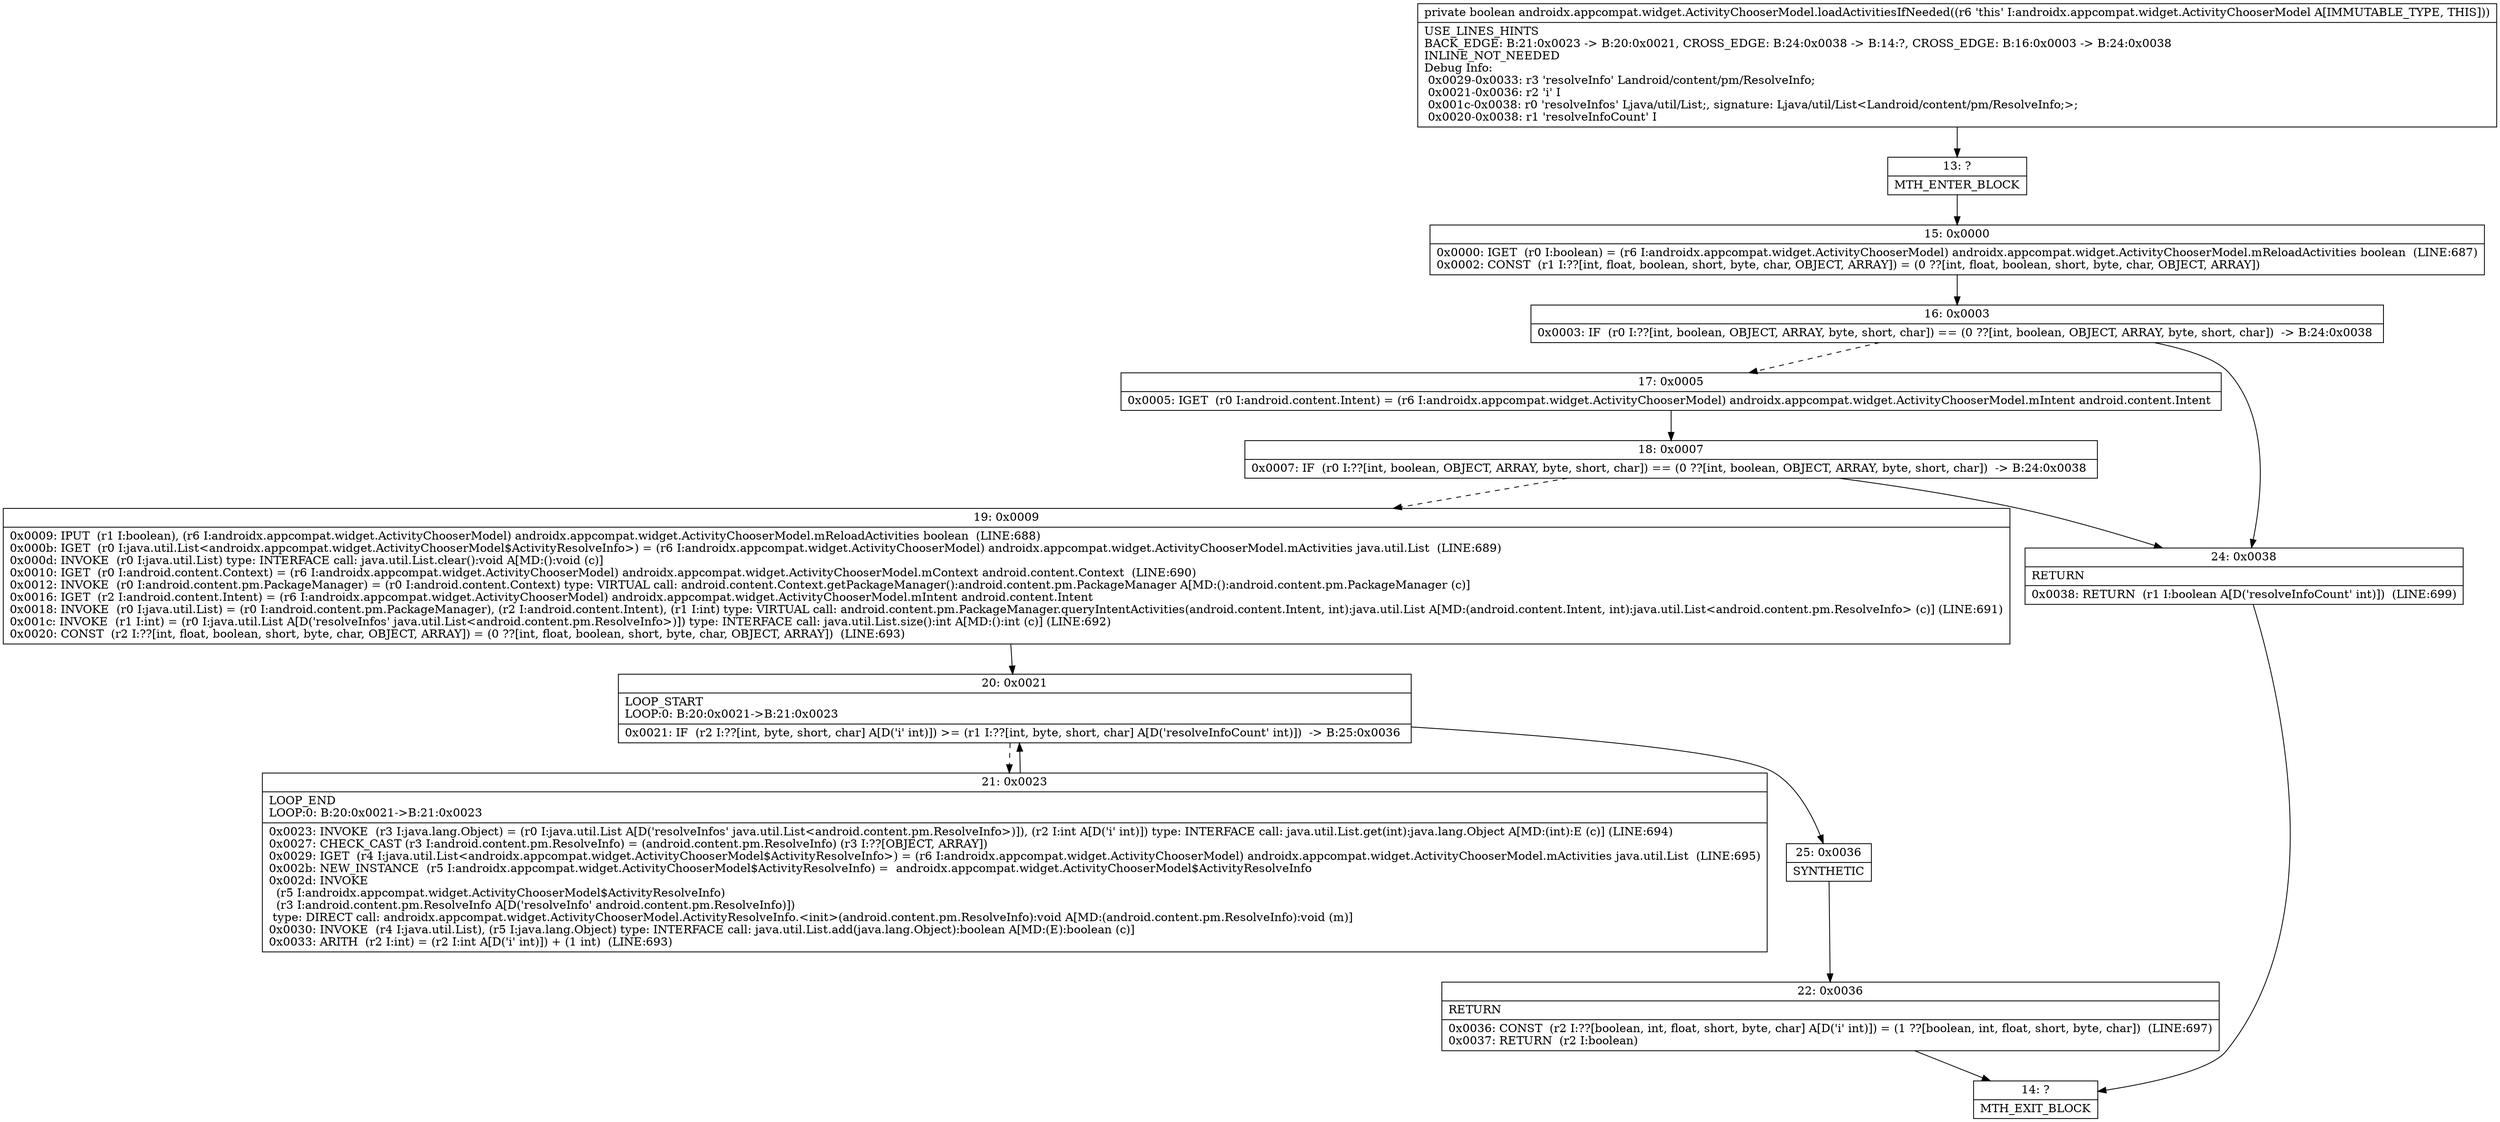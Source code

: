 digraph "CFG forandroidx.appcompat.widget.ActivityChooserModel.loadActivitiesIfNeeded()Z" {
Node_13 [shape=record,label="{13\:\ ?|MTH_ENTER_BLOCK\l}"];
Node_15 [shape=record,label="{15\:\ 0x0000|0x0000: IGET  (r0 I:boolean) = (r6 I:androidx.appcompat.widget.ActivityChooserModel) androidx.appcompat.widget.ActivityChooserModel.mReloadActivities boolean  (LINE:687)\l0x0002: CONST  (r1 I:??[int, float, boolean, short, byte, char, OBJECT, ARRAY]) = (0 ??[int, float, boolean, short, byte, char, OBJECT, ARRAY]) \l}"];
Node_16 [shape=record,label="{16\:\ 0x0003|0x0003: IF  (r0 I:??[int, boolean, OBJECT, ARRAY, byte, short, char]) == (0 ??[int, boolean, OBJECT, ARRAY, byte, short, char])  \-\> B:24:0x0038 \l}"];
Node_17 [shape=record,label="{17\:\ 0x0005|0x0005: IGET  (r0 I:android.content.Intent) = (r6 I:androidx.appcompat.widget.ActivityChooserModel) androidx.appcompat.widget.ActivityChooserModel.mIntent android.content.Intent \l}"];
Node_18 [shape=record,label="{18\:\ 0x0007|0x0007: IF  (r0 I:??[int, boolean, OBJECT, ARRAY, byte, short, char]) == (0 ??[int, boolean, OBJECT, ARRAY, byte, short, char])  \-\> B:24:0x0038 \l}"];
Node_19 [shape=record,label="{19\:\ 0x0009|0x0009: IPUT  (r1 I:boolean), (r6 I:androidx.appcompat.widget.ActivityChooserModel) androidx.appcompat.widget.ActivityChooserModel.mReloadActivities boolean  (LINE:688)\l0x000b: IGET  (r0 I:java.util.List\<androidx.appcompat.widget.ActivityChooserModel$ActivityResolveInfo\>) = (r6 I:androidx.appcompat.widget.ActivityChooserModel) androidx.appcompat.widget.ActivityChooserModel.mActivities java.util.List  (LINE:689)\l0x000d: INVOKE  (r0 I:java.util.List) type: INTERFACE call: java.util.List.clear():void A[MD:():void (c)]\l0x0010: IGET  (r0 I:android.content.Context) = (r6 I:androidx.appcompat.widget.ActivityChooserModel) androidx.appcompat.widget.ActivityChooserModel.mContext android.content.Context  (LINE:690)\l0x0012: INVOKE  (r0 I:android.content.pm.PackageManager) = (r0 I:android.content.Context) type: VIRTUAL call: android.content.Context.getPackageManager():android.content.pm.PackageManager A[MD:():android.content.pm.PackageManager (c)]\l0x0016: IGET  (r2 I:android.content.Intent) = (r6 I:androidx.appcompat.widget.ActivityChooserModel) androidx.appcompat.widget.ActivityChooserModel.mIntent android.content.Intent \l0x0018: INVOKE  (r0 I:java.util.List) = (r0 I:android.content.pm.PackageManager), (r2 I:android.content.Intent), (r1 I:int) type: VIRTUAL call: android.content.pm.PackageManager.queryIntentActivities(android.content.Intent, int):java.util.List A[MD:(android.content.Intent, int):java.util.List\<android.content.pm.ResolveInfo\> (c)] (LINE:691)\l0x001c: INVOKE  (r1 I:int) = (r0 I:java.util.List A[D('resolveInfos' java.util.List\<android.content.pm.ResolveInfo\>)]) type: INTERFACE call: java.util.List.size():int A[MD:():int (c)] (LINE:692)\l0x0020: CONST  (r2 I:??[int, float, boolean, short, byte, char, OBJECT, ARRAY]) = (0 ??[int, float, boolean, short, byte, char, OBJECT, ARRAY])  (LINE:693)\l}"];
Node_20 [shape=record,label="{20\:\ 0x0021|LOOP_START\lLOOP:0: B:20:0x0021\-\>B:21:0x0023\l|0x0021: IF  (r2 I:??[int, byte, short, char] A[D('i' int)]) \>= (r1 I:??[int, byte, short, char] A[D('resolveInfoCount' int)])  \-\> B:25:0x0036 \l}"];
Node_21 [shape=record,label="{21\:\ 0x0023|LOOP_END\lLOOP:0: B:20:0x0021\-\>B:21:0x0023\l|0x0023: INVOKE  (r3 I:java.lang.Object) = (r0 I:java.util.List A[D('resolveInfos' java.util.List\<android.content.pm.ResolveInfo\>)]), (r2 I:int A[D('i' int)]) type: INTERFACE call: java.util.List.get(int):java.lang.Object A[MD:(int):E (c)] (LINE:694)\l0x0027: CHECK_CAST (r3 I:android.content.pm.ResolveInfo) = (android.content.pm.ResolveInfo) (r3 I:??[OBJECT, ARRAY]) \l0x0029: IGET  (r4 I:java.util.List\<androidx.appcompat.widget.ActivityChooserModel$ActivityResolveInfo\>) = (r6 I:androidx.appcompat.widget.ActivityChooserModel) androidx.appcompat.widget.ActivityChooserModel.mActivities java.util.List  (LINE:695)\l0x002b: NEW_INSTANCE  (r5 I:androidx.appcompat.widget.ActivityChooserModel$ActivityResolveInfo) =  androidx.appcompat.widget.ActivityChooserModel$ActivityResolveInfo \l0x002d: INVOKE  \l  (r5 I:androidx.appcompat.widget.ActivityChooserModel$ActivityResolveInfo)\l  (r3 I:android.content.pm.ResolveInfo A[D('resolveInfo' android.content.pm.ResolveInfo)])\l type: DIRECT call: androidx.appcompat.widget.ActivityChooserModel.ActivityResolveInfo.\<init\>(android.content.pm.ResolveInfo):void A[MD:(android.content.pm.ResolveInfo):void (m)]\l0x0030: INVOKE  (r4 I:java.util.List), (r5 I:java.lang.Object) type: INTERFACE call: java.util.List.add(java.lang.Object):boolean A[MD:(E):boolean (c)]\l0x0033: ARITH  (r2 I:int) = (r2 I:int A[D('i' int)]) + (1 int)  (LINE:693)\l}"];
Node_25 [shape=record,label="{25\:\ 0x0036|SYNTHETIC\l}"];
Node_22 [shape=record,label="{22\:\ 0x0036|RETURN\l|0x0036: CONST  (r2 I:??[boolean, int, float, short, byte, char] A[D('i' int)]) = (1 ??[boolean, int, float, short, byte, char])  (LINE:697)\l0x0037: RETURN  (r2 I:boolean) \l}"];
Node_14 [shape=record,label="{14\:\ ?|MTH_EXIT_BLOCK\l}"];
Node_24 [shape=record,label="{24\:\ 0x0038|RETURN\l|0x0038: RETURN  (r1 I:boolean A[D('resolveInfoCount' int)])  (LINE:699)\l}"];
MethodNode[shape=record,label="{private boolean androidx.appcompat.widget.ActivityChooserModel.loadActivitiesIfNeeded((r6 'this' I:androidx.appcompat.widget.ActivityChooserModel A[IMMUTABLE_TYPE, THIS]))  | USE_LINES_HINTS\lBACK_EDGE: B:21:0x0023 \-\> B:20:0x0021, CROSS_EDGE: B:24:0x0038 \-\> B:14:?, CROSS_EDGE: B:16:0x0003 \-\> B:24:0x0038\lINLINE_NOT_NEEDED\lDebug Info:\l  0x0029\-0x0033: r3 'resolveInfo' Landroid\/content\/pm\/ResolveInfo;\l  0x0021\-0x0036: r2 'i' I\l  0x001c\-0x0038: r0 'resolveInfos' Ljava\/util\/List;, signature: Ljava\/util\/List\<Landroid\/content\/pm\/ResolveInfo;\>;\l  0x0020\-0x0038: r1 'resolveInfoCount' I\l}"];
MethodNode -> Node_13;Node_13 -> Node_15;
Node_15 -> Node_16;
Node_16 -> Node_17[style=dashed];
Node_16 -> Node_24;
Node_17 -> Node_18;
Node_18 -> Node_19[style=dashed];
Node_18 -> Node_24;
Node_19 -> Node_20;
Node_20 -> Node_21[style=dashed];
Node_20 -> Node_25;
Node_21 -> Node_20;
Node_25 -> Node_22;
Node_22 -> Node_14;
Node_24 -> Node_14;
}

